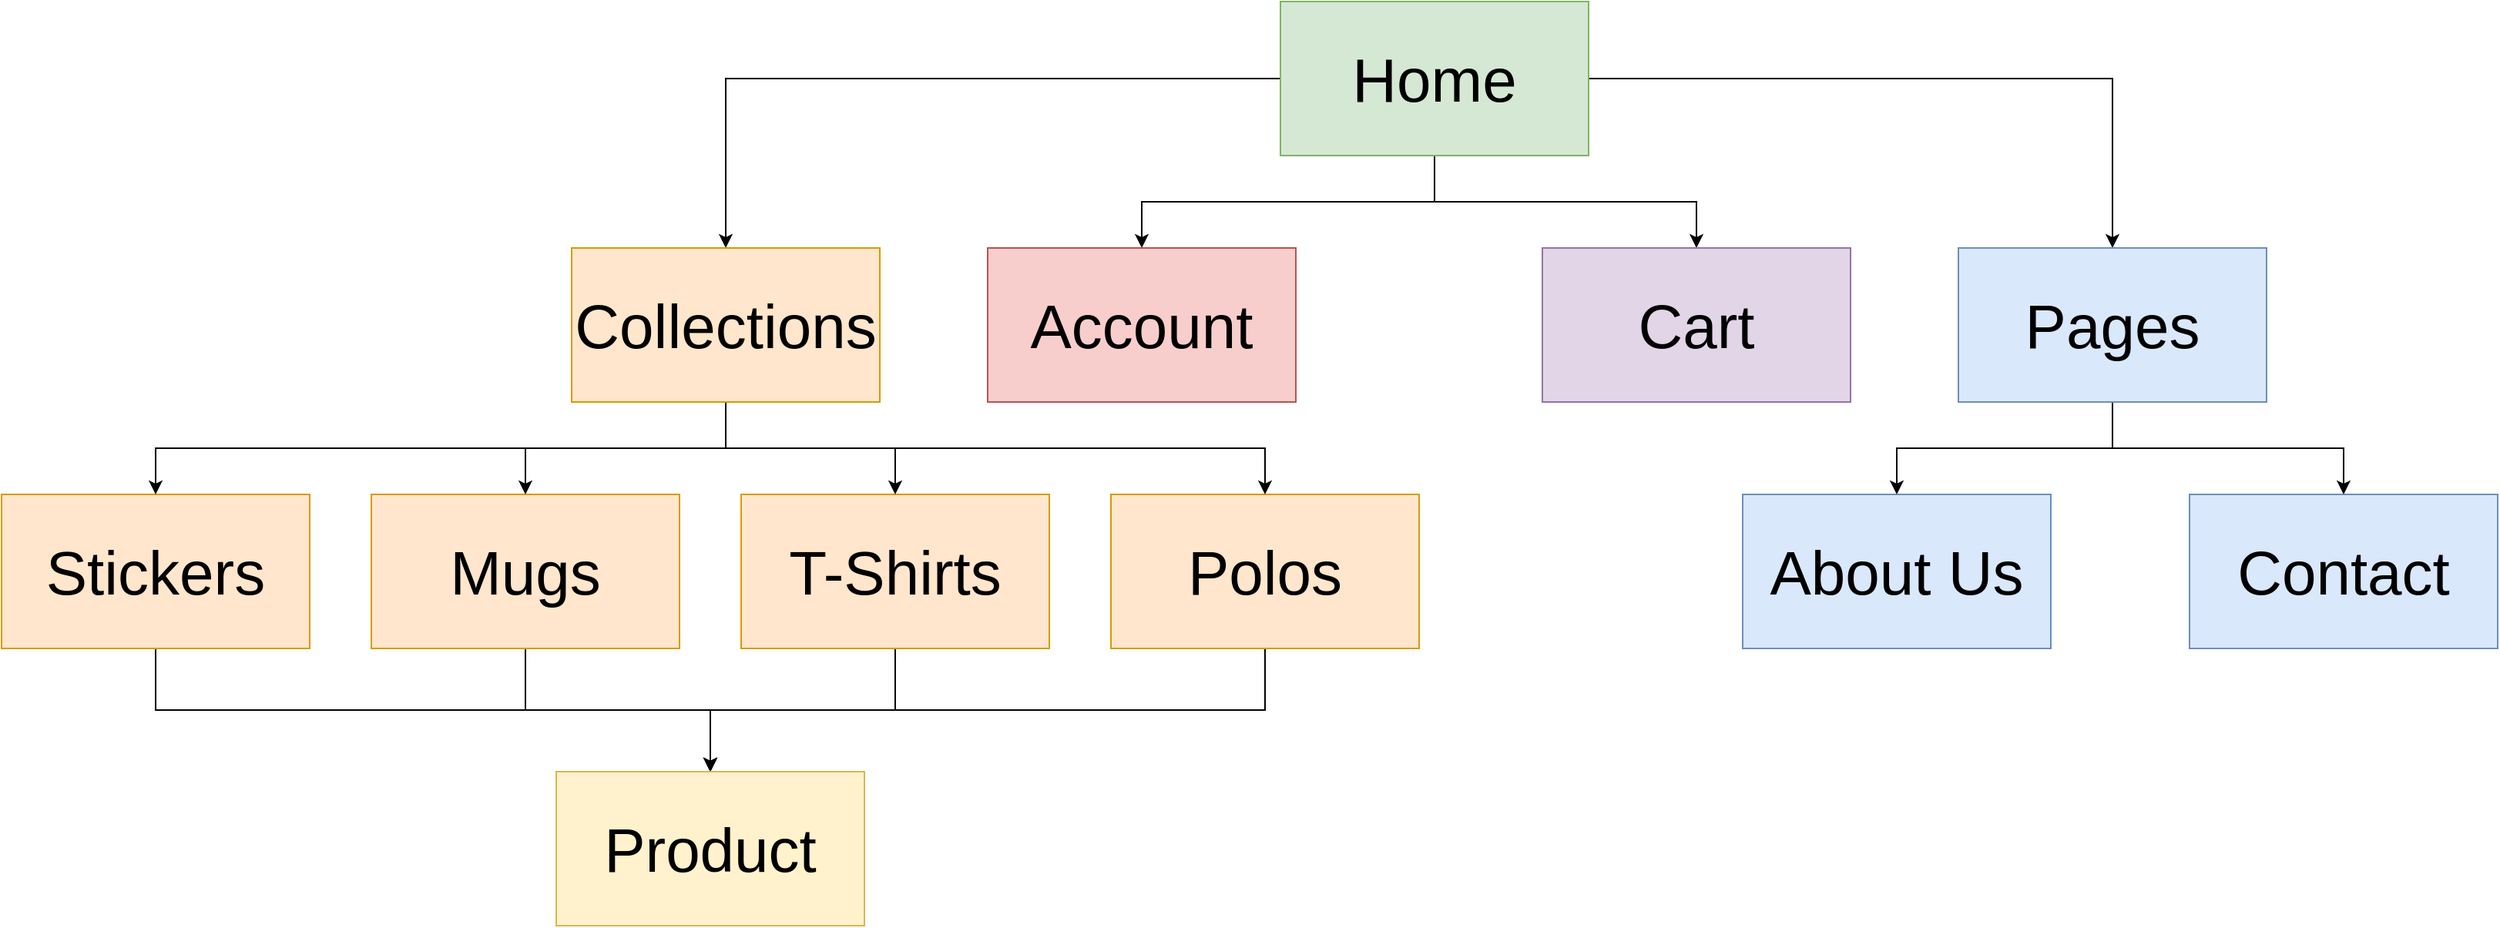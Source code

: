 <mxfile version="14.0.1" type="github">
  <diagram id="YEzdkDnCY_FN3bYjBAIR" name="Page-1">
    <mxGraphModel dx="2370" dy="1238" grid="1" gridSize="10" guides="1" tooltips="1" connect="1" arrows="1" fold="1" page="1" pageScale="1" pageWidth="2000" pageHeight="2000" math="0" shadow="0">
      <root>
        <mxCell id="0" />
        <mxCell id="1" parent="0" />
        <mxCell id="p-kAUlVP-kAh9OI2k1G--38" style="edgeStyle=orthogonalEdgeStyle;rounded=0;orthogonalLoop=1;jettySize=auto;html=1;fontSize=40;" edge="1" parent="1" source="p-kAUlVP-kAh9OI2k1G--1" target="p-kAUlVP-kAh9OI2k1G--31">
          <mxGeometry relative="1" as="geometry" />
        </mxCell>
        <mxCell id="p-kAUlVP-kAh9OI2k1G--39" style="edgeStyle=orthogonalEdgeStyle;rounded=0;orthogonalLoop=1;jettySize=auto;html=1;fontSize=40;" edge="1" parent="1" source="p-kAUlVP-kAh9OI2k1G--1" target="p-kAUlVP-kAh9OI2k1G--34">
          <mxGeometry relative="1" as="geometry" />
        </mxCell>
        <mxCell id="p-kAUlVP-kAh9OI2k1G--40" style="edgeStyle=orthogonalEdgeStyle;rounded=0;orthogonalLoop=1;jettySize=auto;html=1;entryX=0.5;entryY=0;entryDx=0;entryDy=0;fontSize=40;" edge="1" parent="1" source="p-kAUlVP-kAh9OI2k1G--1" target="p-kAUlVP-kAh9OI2k1G--32">
          <mxGeometry relative="1" as="geometry" />
        </mxCell>
        <mxCell id="p-kAUlVP-kAh9OI2k1G--41" style="edgeStyle=orthogonalEdgeStyle;rounded=0;orthogonalLoop=1;jettySize=auto;html=1;entryX=0.5;entryY=0;entryDx=0;entryDy=0;fontSize=40;" edge="1" parent="1" source="p-kAUlVP-kAh9OI2k1G--1" target="p-kAUlVP-kAh9OI2k1G--33">
          <mxGeometry relative="1" as="geometry" />
        </mxCell>
        <mxCell id="p-kAUlVP-kAh9OI2k1G--1" value="&lt;font style=&quot;font-size: 40px;&quot;&gt;Home&lt;/font&gt;" style="rounded=0;whiteSpace=wrap;html=1;fillColor=#d5e8d4;strokeColor=#82b366;fontSize=40;" vertex="1" parent="1">
          <mxGeometry x="1020" y="40" width="200" height="100" as="geometry" />
        </mxCell>
        <mxCell id="p-kAUlVP-kAh9OI2k1G--60" style="edgeStyle=orthogonalEdgeStyle;rounded=0;orthogonalLoop=1;jettySize=auto;html=1;fontSize=40;" edge="1" parent="1" source="p-kAUlVP-kAh9OI2k1G--2" target="p-kAUlVP-kAh9OI2k1G--10">
          <mxGeometry relative="1" as="geometry" />
        </mxCell>
        <mxCell id="p-kAUlVP-kAh9OI2k1G--2" value="&lt;font style=&quot;font-size: 40px;&quot;&gt;T-Shirts&lt;/font&gt;" style="rounded=0;whiteSpace=wrap;html=1;fillColor=#ffe6cc;strokeColor=#d79b00;fontSize=40;" vertex="1" parent="1">
          <mxGeometry x="670" y="360" width="200" height="100" as="geometry" />
        </mxCell>
        <mxCell id="p-kAUlVP-kAh9OI2k1G--61" style="edgeStyle=orthogonalEdgeStyle;rounded=0;orthogonalLoop=1;jettySize=auto;html=1;entryX=0.5;entryY=0;entryDx=0;entryDy=0;fontSize=40;" edge="1" parent="1" source="p-kAUlVP-kAh9OI2k1G--3" target="p-kAUlVP-kAh9OI2k1G--10">
          <mxGeometry relative="1" as="geometry">
            <Array as="points">
              <mxPoint x="1010" y="500" />
              <mxPoint x="650" y="500" />
            </Array>
          </mxGeometry>
        </mxCell>
        <mxCell id="p-kAUlVP-kAh9OI2k1G--3" value="&lt;font style=&quot;font-size: 40px;&quot;&gt;Polos&lt;/font&gt;" style="rounded=0;whiteSpace=wrap;html=1;fillColor=#ffe6cc;strokeColor=#d79b00;fontSize=40;" vertex="1" parent="1">
          <mxGeometry x="910" y="360" width="200" height="100" as="geometry" />
        </mxCell>
        <mxCell id="p-kAUlVP-kAh9OI2k1G--59" style="edgeStyle=orthogonalEdgeStyle;rounded=0;orthogonalLoop=1;jettySize=auto;html=1;entryX=0.5;entryY=0;entryDx=0;entryDy=0;fontSize=40;" edge="1" parent="1" source="p-kAUlVP-kAh9OI2k1G--4" target="p-kAUlVP-kAh9OI2k1G--10">
          <mxGeometry relative="1" as="geometry" />
        </mxCell>
        <mxCell id="p-kAUlVP-kAh9OI2k1G--4" value="&lt;font style=&quot;font-size: 40px;&quot;&gt;Mugs&lt;/font&gt;" style="rounded=0;whiteSpace=wrap;html=1;fillColor=#ffe6cc;strokeColor=#d79b00;fontSize=40;" vertex="1" parent="1">
          <mxGeometry x="430" y="360" width="200" height="100" as="geometry" />
        </mxCell>
        <mxCell id="p-kAUlVP-kAh9OI2k1G--58" style="edgeStyle=orthogonalEdgeStyle;rounded=0;orthogonalLoop=1;jettySize=auto;html=1;fontSize=40;" edge="1" parent="1" source="p-kAUlVP-kAh9OI2k1G--5" target="p-kAUlVP-kAh9OI2k1G--10">
          <mxGeometry relative="1" as="geometry">
            <Array as="points">
              <mxPoint x="290" y="500" />
              <mxPoint x="650" y="500" />
            </Array>
          </mxGeometry>
        </mxCell>
        <mxCell id="p-kAUlVP-kAh9OI2k1G--5" value="&lt;font style=&quot;font-size: 40px;&quot;&gt;Stickers&lt;/font&gt;" style="rounded=0;whiteSpace=wrap;html=1;fillColor=#ffe6cc;strokeColor=#d79b00;fontSize=40;" vertex="1" parent="1">
          <mxGeometry x="190" y="360" width="200" height="100" as="geometry" />
        </mxCell>
        <mxCell id="p-kAUlVP-kAh9OI2k1G--7" value="&lt;font style=&quot;font-size: 40px;&quot;&gt;Contact&lt;/font&gt;" style="rounded=0;whiteSpace=wrap;html=1;fillColor=#dae8fc;strokeColor=#6c8ebf;fontSize=40;" vertex="1" parent="1">
          <mxGeometry x="1610" y="360" width="200" height="100" as="geometry" />
        </mxCell>
        <mxCell id="p-kAUlVP-kAh9OI2k1G--8" value="&lt;font style=&quot;font-size: 40px;&quot;&gt;About Us&lt;/font&gt;" style="rounded=0;whiteSpace=wrap;html=1;fillColor=#dae8fc;strokeColor=#6c8ebf;fontSize=40;" vertex="1" parent="1">
          <mxGeometry x="1320" y="360" width="200" height="100" as="geometry" />
        </mxCell>
        <mxCell id="p-kAUlVP-kAh9OI2k1G--10" value="&lt;font style=&quot;font-size: 40px;&quot;&gt;Product&lt;br style=&quot;font-size: 40px;&quot;&gt;&lt;/font&gt;" style="rounded=0;whiteSpace=wrap;html=1;fillColor=#fff2cc;strokeColor=#d6b656;fontSize=40;" vertex="1" parent="1">
          <mxGeometry x="550" y="540" width="200" height="100" as="geometry" />
        </mxCell>
        <mxCell id="p-kAUlVP-kAh9OI2k1G--54" style="edgeStyle=orthogonalEdgeStyle;rounded=0;orthogonalLoop=1;jettySize=auto;html=1;fontSize=40;" edge="1" parent="1" source="p-kAUlVP-kAh9OI2k1G--31" target="p-kAUlVP-kAh9OI2k1G--3">
          <mxGeometry relative="1" as="geometry">
            <Array as="points">
              <mxPoint x="660" y="330" />
              <mxPoint x="1010" y="330" />
            </Array>
          </mxGeometry>
        </mxCell>
        <mxCell id="p-kAUlVP-kAh9OI2k1G--55" style="edgeStyle=orthogonalEdgeStyle;rounded=0;orthogonalLoop=1;jettySize=auto;html=1;fontSize=40;" edge="1" parent="1" source="p-kAUlVP-kAh9OI2k1G--31" target="p-kAUlVP-kAh9OI2k1G--2">
          <mxGeometry relative="1" as="geometry" />
        </mxCell>
        <mxCell id="p-kAUlVP-kAh9OI2k1G--56" style="edgeStyle=orthogonalEdgeStyle;rounded=0;orthogonalLoop=1;jettySize=auto;html=1;fontSize=40;" edge="1" parent="1" source="p-kAUlVP-kAh9OI2k1G--31" target="p-kAUlVP-kAh9OI2k1G--4">
          <mxGeometry relative="1" as="geometry" />
        </mxCell>
        <mxCell id="p-kAUlVP-kAh9OI2k1G--57" style="edgeStyle=orthogonalEdgeStyle;rounded=0;orthogonalLoop=1;jettySize=auto;html=1;fontSize=40;" edge="1" parent="1" source="p-kAUlVP-kAh9OI2k1G--31" target="p-kAUlVP-kAh9OI2k1G--5">
          <mxGeometry relative="1" as="geometry">
            <Array as="points">
              <mxPoint x="660" y="330" />
              <mxPoint x="290" y="330" />
            </Array>
          </mxGeometry>
        </mxCell>
        <mxCell id="p-kAUlVP-kAh9OI2k1G--31" value="&lt;font style=&quot;font-size: 40px;&quot;&gt;Collections&lt;/font&gt;" style="rounded=0;whiteSpace=wrap;html=1;fillColor=#ffe6cc;strokeColor=#d79b00;fontSize=40;" vertex="1" parent="1">
          <mxGeometry x="560" y="200" width="200" height="100" as="geometry" />
        </mxCell>
        <mxCell id="p-kAUlVP-kAh9OI2k1G--32" value="&lt;font style=&quot;font-size: 40px;&quot;&gt;Account&lt;/font&gt;" style="rounded=0;whiteSpace=wrap;html=1;fillColor=#f8cecc;strokeColor=#b85450;fontSize=40;" vertex="1" parent="1">
          <mxGeometry x="830" y="200" width="200" height="100" as="geometry" />
        </mxCell>
        <mxCell id="p-kAUlVP-kAh9OI2k1G--33" value="&lt;font style=&quot;font-size: 40px;&quot;&gt;Cart&lt;/font&gt;" style="rounded=0;whiteSpace=wrap;html=1;fillColor=#e1d5e7;strokeColor=#9673a6;fontSize=40;" vertex="1" parent="1">
          <mxGeometry x="1190" y="200" width="200" height="100" as="geometry" />
        </mxCell>
        <mxCell id="p-kAUlVP-kAh9OI2k1G--62" style="edgeStyle=orthogonalEdgeStyle;rounded=0;orthogonalLoop=1;jettySize=auto;html=1;fontSize=40;" edge="1" parent="1" source="p-kAUlVP-kAh9OI2k1G--34" target="p-kAUlVP-kAh9OI2k1G--8">
          <mxGeometry relative="1" as="geometry" />
        </mxCell>
        <mxCell id="p-kAUlVP-kAh9OI2k1G--63" style="edgeStyle=orthogonalEdgeStyle;rounded=0;orthogonalLoop=1;jettySize=auto;html=1;fontSize=40;" edge="1" parent="1" source="p-kAUlVP-kAh9OI2k1G--34" target="p-kAUlVP-kAh9OI2k1G--7">
          <mxGeometry relative="1" as="geometry" />
        </mxCell>
        <mxCell id="p-kAUlVP-kAh9OI2k1G--34" value="&lt;font style=&quot;font-size: 40px;&quot;&gt;Pages&lt;/font&gt;" style="rounded=0;whiteSpace=wrap;html=1;fillColor=#dae8fc;strokeColor=#6c8ebf;fontSize=40;" vertex="1" parent="1">
          <mxGeometry x="1460" y="200" width="200" height="100" as="geometry" />
        </mxCell>
      </root>
    </mxGraphModel>
  </diagram>
</mxfile>
